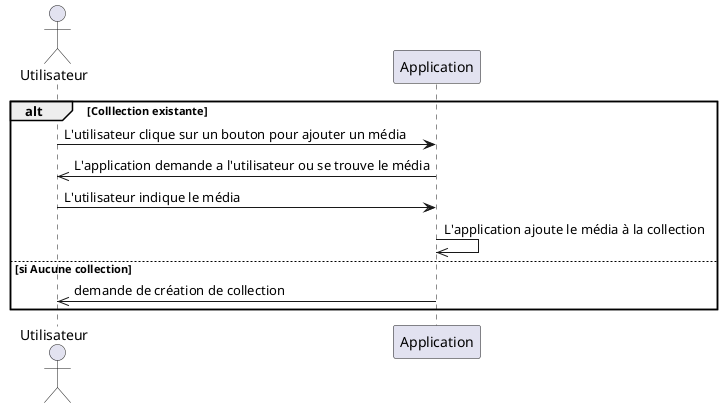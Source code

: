 @startuml
Actor Utilisateur As U
Participant Application As A

Alt Colllection existante
U->A: L'utilisateur clique sur un bouton pour ajouter un média
A->>U: L'application demande a l'utilisateur ou se trouve le média
U->A: L'utilisateur indique le média
A->>A: L'application ajoute le média à la collection
Else si Aucune collection
A->>U : demande de création de collection
end

@enduml
